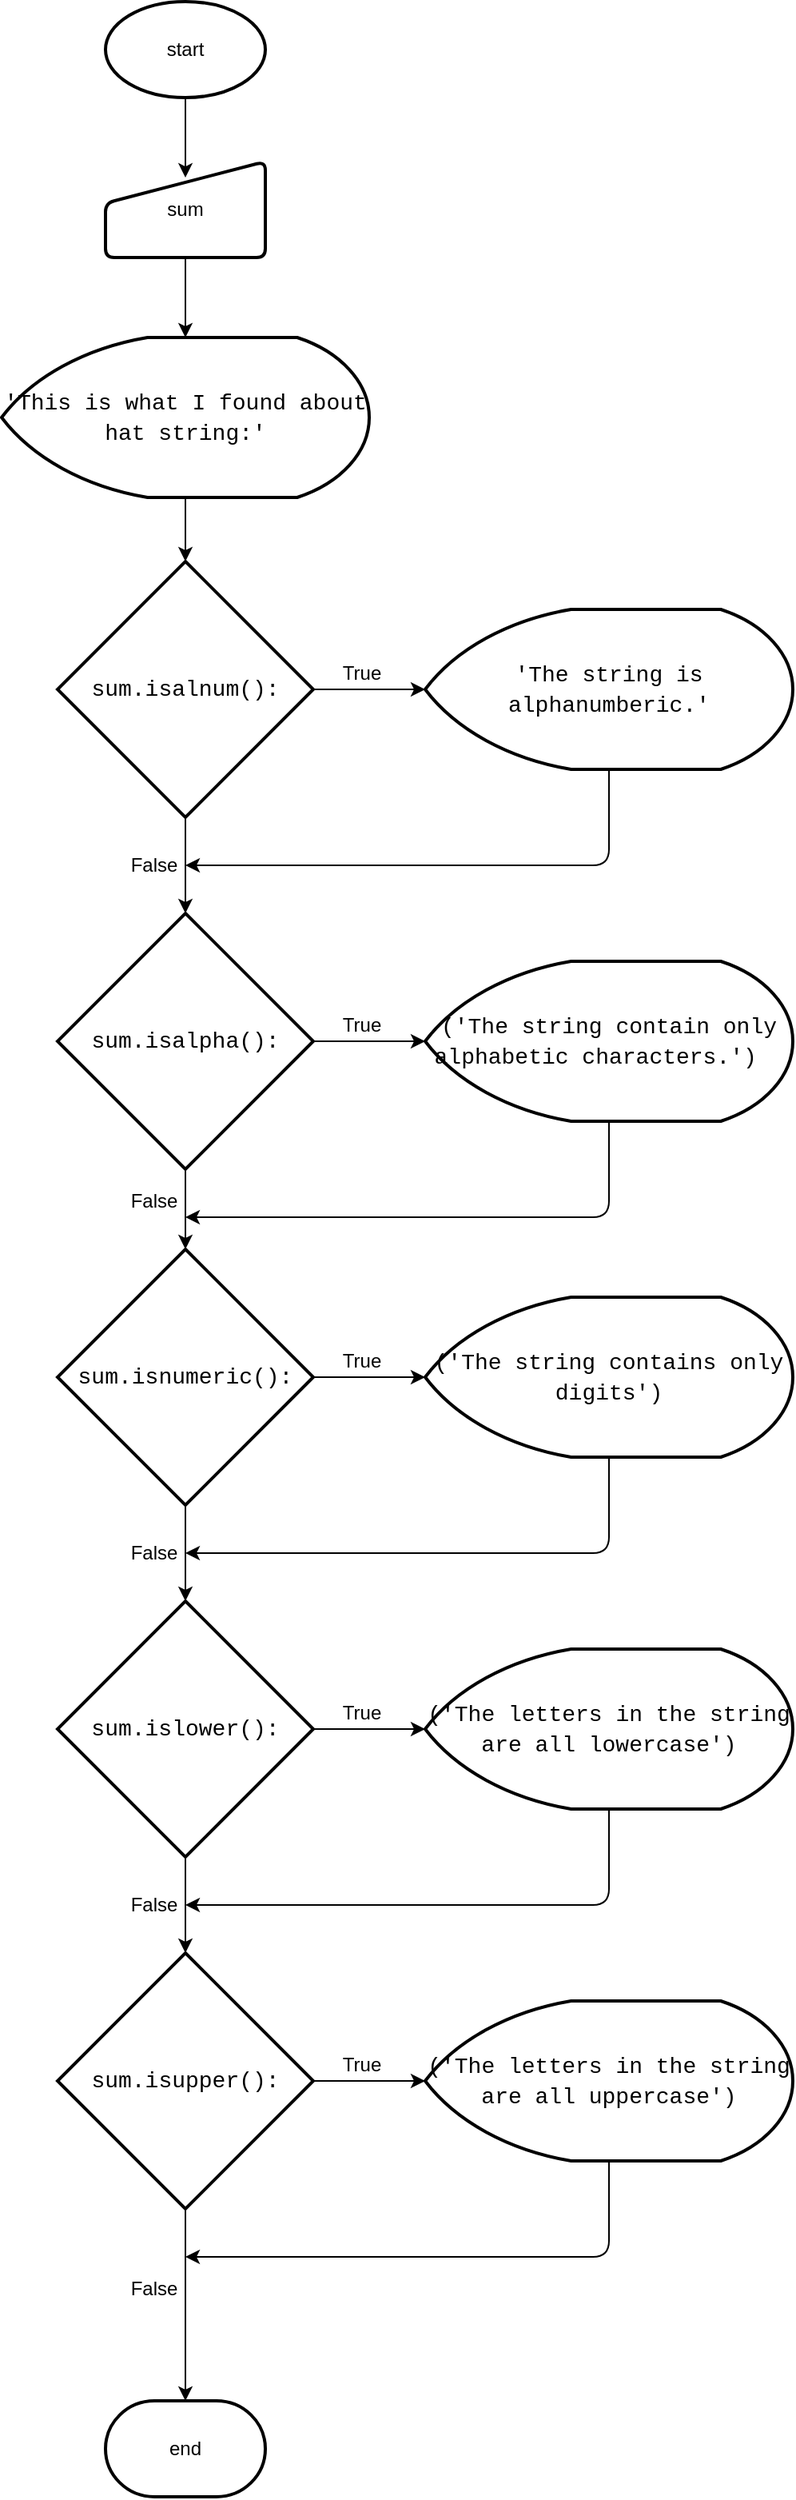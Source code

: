 <mxfile>
    <diagram id="s4Sa8HXjLEwfrEEL4X6e" name="Page-1">
        <mxGraphModel dx="1551" dy="1756" grid="1" gridSize="10" guides="1" tooltips="1" connect="1" arrows="1" fold="1" page="1" pageScale="1" pageWidth="850" pageHeight="1100" math="0" shadow="0">
            <root>
                <mxCell id="0"/>
                <mxCell id="1" parent="0"/>
                <mxCell id="28" style="edgeStyle=none;html=1;entryX=0.5;entryY=0.167;entryDx=0;entryDy=0;entryPerimeter=0;fontColor=default;" edge="1" parent="1" source="2" target="4">
                    <mxGeometry relative="1" as="geometry"/>
                </mxCell>
                <mxCell id="2" value="start" style="strokeWidth=2;html=1;shape=mxgraph.flowchart.start_1;whiteSpace=wrap;" vertex="1" parent="1">
                    <mxGeometry x="240" y="90" width="100" height="60" as="geometry"/>
                </mxCell>
                <mxCell id="3" value="end" style="strokeWidth=2;html=1;shape=mxgraph.flowchart.terminator;whiteSpace=wrap;" vertex="1" parent="1">
                    <mxGeometry x="240" y="1590" width="100" height="60" as="geometry"/>
                </mxCell>
                <mxCell id="29" style="edgeStyle=none;html=1;entryX=0.5;entryY=0;entryDx=0;entryDy=0;entryPerimeter=0;fontColor=default;" edge="1" parent="1" source="4" target="9">
                    <mxGeometry relative="1" as="geometry"/>
                </mxCell>
                <mxCell id="4" value="sum" style="html=1;strokeWidth=2;shape=manualInput;whiteSpace=wrap;rounded=1;size=26;arcSize=11;" vertex="1" parent="1">
                    <mxGeometry x="240" y="190" width="100" height="60" as="geometry"/>
                </mxCell>
                <mxCell id="27" style="edgeStyle=none;html=1;entryX=0.5;entryY=0;entryDx=0;entryDy=0;entryPerimeter=0;fontColor=default;" edge="1" parent="1" source="5" target="7">
                    <mxGeometry relative="1" as="geometry"/>
                </mxCell>
                <mxCell id="31" style="edgeStyle=none;html=1;entryX=0;entryY=0.5;entryDx=0;entryDy=0;entryPerimeter=0;fontColor=default;" edge="1" parent="1" source="5" target="6">
                    <mxGeometry relative="1" as="geometry"/>
                </mxCell>
                <mxCell id="5" value="&lt;div style=&quot;font-family: consolas, &amp;quot;courier new&amp;quot;, monospace; font-size: 14px; line-height: 19px;&quot;&gt;sum.isalnum():&lt;/div&gt;" style="strokeWidth=2;html=1;shape=mxgraph.flowchart.decision;whiteSpace=wrap;fillColor=default;fontColor=default;labelBackgroundColor=none;labelBorderColor=none;" vertex="1" parent="1">
                    <mxGeometry x="210" y="440" width="160" height="160" as="geometry"/>
                </mxCell>
                <mxCell id="38" style="edgeStyle=none;html=1;fontColor=default;" edge="1" parent="1" source="6">
                    <mxGeometry relative="1" as="geometry">
                        <mxPoint x="290" y="630" as="targetPoint"/>
                        <Array as="points">
                            <mxPoint x="555" y="630"/>
                        </Array>
                    </mxGeometry>
                </mxCell>
                <mxCell id="6" value="&lt;div style=&quot;font-family: consolas, &amp;quot;courier new&amp;quot;, monospace; font-size: 14px; line-height: 19px;&quot;&gt;&lt;span style=&quot;&quot;&gt;'The string is alphanumberic.'&lt;/span&gt;&lt;/div&gt;" style="strokeWidth=2;html=1;shape=mxgraph.flowchart.display;whiteSpace=wrap;labelBackgroundColor=none;fillColor=default;fontColor=default;labelBorderColor=none;" vertex="1" parent="1">
                    <mxGeometry x="440" y="470" width="230" height="100" as="geometry"/>
                </mxCell>
                <mxCell id="26" style="edgeStyle=none;html=1;entryX=0.5;entryY=0;entryDx=0;entryDy=0;entryPerimeter=0;fontColor=default;" edge="1" parent="1" source="7" target="15">
                    <mxGeometry relative="1" as="geometry"/>
                </mxCell>
                <mxCell id="32" style="edgeStyle=none;html=1;entryX=0;entryY=0.5;entryDx=0;entryDy=0;entryPerimeter=0;fontColor=default;" edge="1" parent="1" source="7" target="8">
                    <mxGeometry relative="1" as="geometry"/>
                </mxCell>
                <mxCell id="7" value="&lt;div style=&quot;font-family: consolas, &amp;quot;courier new&amp;quot;, monospace; font-size: 14px; line-height: 19px;&quot;&gt;&lt;div style=&quot;font-family: consolas, &amp;quot;courier new&amp;quot;, monospace; line-height: 19px;&quot;&gt;sum.isalpha():&lt;/div&gt;&lt;/div&gt;" style="strokeWidth=2;html=1;shape=mxgraph.flowchart.decision;whiteSpace=wrap;fillColor=default;fontColor=default;labelBackgroundColor=none;labelBorderColor=none;" vertex="1" parent="1">
                    <mxGeometry x="210" y="660" width="160" height="160" as="geometry"/>
                </mxCell>
                <mxCell id="37" style="edgeStyle=none;html=1;fontColor=default;" edge="1" parent="1" source="8">
                    <mxGeometry relative="1" as="geometry">
                        <mxPoint x="290" y="850" as="targetPoint"/>
                        <Array as="points">
                            <mxPoint x="555" y="850"/>
                        </Array>
                    </mxGeometry>
                </mxCell>
                <mxCell id="8" value="&lt;div style=&quot;font-family: consolas, &amp;quot;courier new&amp;quot;, monospace; font-size: 14px; line-height: 19px;&quot;&gt;(&lt;span style=&quot;&quot;&gt;'The string contain only alphabetic characters.'&lt;/span&gt;) &amp;nbsp; &lt;/div&gt;" style="strokeWidth=2;html=1;shape=mxgraph.flowchart.display;whiteSpace=wrap;labelBackgroundColor=none;fillColor=default;fontColor=default;labelBorderColor=none;" vertex="1" parent="1">
                    <mxGeometry x="440" y="690" width="230" height="100" as="geometry"/>
                </mxCell>
                <mxCell id="30" style="edgeStyle=none;html=1;entryX=0.5;entryY=0;entryDx=0;entryDy=0;entryPerimeter=0;fontColor=default;" edge="1" parent="1" source="9" target="5">
                    <mxGeometry relative="1" as="geometry"/>
                </mxCell>
                <mxCell id="9" value="&lt;div style=&quot;font-family: consolas, &amp;quot;courier new&amp;quot;, monospace; font-size: 14px; line-height: 19px;&quot;&gt;&lt;span style=&quot;&quot;&gt;'This is what I found about hat string:'&lt;/span&gt;&lt;/div&gt;" style="strokeWidth=2;html=1;shape=mxgraph.flowchart.display;whiteSpace=wrap;labelBackgroundColor=none;fillColor=default;fontColor=default;labelBorderColor=none;" vertex="1" parent="1">
                    <mxGeometry x="175" y="300" width="230" height="100" as="geometry"/>
                </mxCell>
                <mxCell id="25" style="edgeStyle=none;html=1;fontColor=default;" edge="1" parent="1" source="15" target="17">
                    <mxGeometry relative="1" as="geometry"/>
                </mxCell>
                <mxCell id="33" style="edgeStyle=none;html=1;entryX=0;entryY=0.5;entryDx=0;entryDy=0;entryPerimeter=0;fontColor=default;" edge="1" parent="1" source="15" target="16">
                    <mxGeometry relative="1" as="geometry"/>
                </mxCell>
                <mxCell id="15" value="&lt;div style=&quot;font-family: consolas, &amp;quot;courier new&amp;quot;, monospace; font-size: 14px; line-height: 19px;&quot;&gt;&lt;div style=&quot;font-family: consolas, &amp;quot;courier new&amp;quot;, monospace; line-height: 19px;&quot;&gt;sum.isnumeric():&lt;/div&gt;&lt;/div&gt;" style="strokeWidth=2;html=1;shape=mxgraph.flowchart.decision;whiteSpace=wrap;fillColor=default;fontColor=default;labelBackgroundColor=none;labelBorderColor=none;" vertex="1" parent="1">
                    <mxGeometry x="210" y="870" width="160" height="160" as="geometry"/>
                </mxCell>
                <mxCell id="36" style="edgeStyle=none;html=1;fontColor=default;" edge="1" parent="1" source="16">
                    <mxGeometry relative="1" as="geometry">
                        <mxPoint x="290" y="1060" as="targetPoint"/>
                        <Array as="points">
                            <mxPoint x="555" y="1060"/>
                        </Array>
                    </mxGeometry>
                </mxCell>
                <mxCell id="16" value="&lt;div style=&quot;font-family: consolas, &amp;quot;courier new&amp;quot;, monospace; font-size: 14px; line-height: 19px;&quot;&gt;(&lt;span style=&quot;&quot;&gt;'The string contains only digits'&lt;/span&gt;)&lt;/div&gt;" style="strokeWidth=2;html=1;shape=mxgraph.flowchart.display;whiteSpace=wrap;labelBackgroundColor=none;fillColor=default;fontColor=default;labelBorderColor=none;" vertex="1" parent="1">
                    <mxGeometry x="440" y="900" width="230" height="100" as="geometry"/>
                </mxCell>
                <mxCell id="24" style="edgeStyle=none;html=1;entryX=0.5;entryY=0;entryDx=0;entryDy=0;entryPerimeter=0;fontColor=default;" edge="1" parent="1" source="17" target="19">
                    <mxGeometry relative="1" as="geometry"/>
                </mxCell>
                <mxCell id="34" style="edgeStyle=none;html=1;entryX=0;entryY=0.5;entryDx=0;entryDy=0;entryPerimeter=0;fontColor=default;" edge="1" parent="1" source="17" target="18">
                    <mxGeometry relative="1" as="geometry"/>
                </mxCell>
                <mxCell id="17" value="&lt;div style=&quot;font-family: consolas, &amp;quot;courier new&amp;quot;, monospace; font-size: 14px; line-height: 19px;&quot;&gt;&lt;div style=&quot;font-family: consolas, &amp;quot;courier new&amp;quot;, monospace; line-height: 19px;&quot;&gt;&lt;div style=&quot;font-family: &amp;quot;consolas&amp;quot; , &amp;quot;courier new&amp;quot; , monospace ; line-height: 19px&quot;&gt;&lt;div style=&quot;font-family: &amp;quot;consolas&amp;quot; , &amp;quot;courier new&amp;quot; , monospace ; line-height: 19px&quot;&gt;sum.&lt;span style=&quot;font-family: &amp;quot;consolas&amp;quot; , &amp;quot;courier new&amp;quot; , monospace&quot;&gt;islower&lt;/span&gt;():&lt;br&gt;&lt;/div&gt;&lt;/div&gt;&lt;/div&gt;&lt;/div&gt;" style="strokeWidth=2;html=1;shape=mxgraph.flowchart.decision;whiteSpace=wrap;fillColor=default;fontColor=default;labelBackgroundColor=none;labelBorderColor=none;" vertex="1" parent="1">
                    <mxGeometry x="210" y="1090" width="160" height="160" as="geometry"/>
                </mxCell>
                <mxCell id="35" style="edgeStyle=none;html=1;fontColor=default;" edge="1" parent="1" source="18">
                    <mxGeometry relative="1" as="geometry">
                        <mxPoint x="290" y="1280" as="targetPoint"/>
                        <Array as="points">
                            <mxPoint x="555" y="1280"/>
                        </Array>
                    </mxGeometry>
                </mxCell>
                <mxCell id="18" value="&lt;div style=&quot;font-family: consolas, &amp;quot;courier new&amp;quot;, monospace; font-size: 14px; line-height: 19px;&quot;&gt;(&lt;span style=&quot;&quot;&gt;'The letters in the string are all lowercase'&lt;/span&gt;)&lt;/div&gt;" style="strokeWidth=2;html=1;shape=mxgraph.flowchart.display;whiteSpace=wrap;labelBackgroundColor=none;fillColor=default;fontColor=default;labelBorderColor=none;" vertex="1" parent="1">
                    <mxGeometry x="440" y="1120" width="230" height="100" as="geometry"/>
                </mxCell>
                <mxCell id="21" style="edgeStyle=none;html=1;entryX=0.5;entryY=0;entryDx=0;entryDy=0;entryPerimeter=0;fontColor=default;" edge="1" parent="1" source="19" target="3">
                    <mxGeometry relative="1" as="geometry"/>
                </mxCell>
                <mxCell id="23" style="edgeStyle=none;html=1;fontColor=default;" edge="1" parent="1" source="19" target="20">
                    <mxGeometry relative="1" as="geometry"/>
                </mxCell>
                <mxCell id="19" value="&lt;div style=&quot;font-family: consolas, &amp;quot;courier new&amp;quot;, monospace; font-size: 14px; line-height: 19px;&quot;&gt;&lt;div style=&quot;font-family: consolas, &amp;quot;courier new&amp;quot;, monospace; line-height: 19px;&quot;&gt;&lt;div style=&quot;font-family: &amp;quot;consolas&amp;quot; , &amp;quot;courier new&amp;quot; , monospace ; line-height: 19px&quot;&gt;&lt;div style=&quot;font-family: &amp;quot;consolas&amp;quot; , &amp;quot;courier new&amp;quot; , monospace ; line-height: 19px&quot;&gt;sum.isupper():&lt;/div&gt;&lt;/div&gt;&lt;/div&gt;&lt;/div&gt;" style="strokeWidth=2;html=1;shape=mxgraph.flowchart.decision;whiteSpace=wrap;fillColor=default;fontColor=default;labelBackgroundColor=none;labelBorderColor=none;" vertex="1" parent="1">
                    <mxGeometry x="210" y="1310" width="160" height="160" as="geometry"/>
                </mxCell>
                <mxCell id="22" style="edgeStyle=none;html=1;fontColor=default;" edge="1" parent="1" source="20">
                    <mxGeometry relative="1" as="geometry">
                        <mxPoint x="290" y="1500" as="targetPoint"/>
                        <Array as="points">
                            <mxPoint x="555" y="1500"/>
                        </Array>
                    </mxGeometry>
                </mxCell>
                <mxCell id="20" value="&lt;div style=&quot;font-family: consolas, &amp;quot;courier new&amp;quot;, monospace; font-size: 14px; line-height: 19px;&quot;&gt;&lt;div style=&quot;font-family: &amp;quot;consolas&amp;quot; , &amp;quot;courier new&amp;quot; , monospace ; line-height: 19px&quot;&gt;(&lt;span style=&quot;&quot;&gt;'The letters in the string are all uppercase'&lt;/span&gt;)&lt;/div&gt;&lt;/div&gt;" style="strokeWidth=2;html=1;shape=mxgraph.flowchart.display;whiteSpace=wrap;labelBackgroundColor=none;fillColor=default;fontColor=default;labelBorderColor=none;" vertex="1" parent="1">
                    <mxGeometry x="440" y="1340" width="230" height="100" as="geometry"/>
                </mxCell>
                <mxCell id="39" value="False" style="text;html=1;align=center;verticalAlign=middle;resizable=0;points=[];autosize=1;strokeColor=none;fillColor=none;fontColor=default;" vertex="1" parent="1">
                    <mxGeometry x="250" y="620" width="40" height="20" as="geometry"/>
                </mxCell>
                <mxCell id="44" value="True" style="text;html=1;align=center;verticalAlign=middle;resizable=0;points=[];autosize=1;strokeColor=none;fillColor=none;fontColor=default;" vertex="1" parent="1">
                    <mxGeometry x="380" y="1370" width="40" height="20" as="geometry"/>
                </mxCell>
                <mxCell id="45" value="True" style="text;html=1;align=center;verticalAlign=middle;resizable=0;points=[];autosize=1;strokeColor=none;fillColor=none;fontColor=default;" vertex="1" parent="1">
                    <mxGeometry x="380" y="1150" width="40" height="20" as="geometry"/>
                </mxCell>
                <mxCell id="46" value="True" style="text;html=1;align=center;verticalAlign=middle;resizable=0;points=[];autosize=1;strokeColor=none;fillColor=none;fontColor=default;" vertex="1" parent="1">
                    <mxGeometry x="380" y="930" width="40" height="20" as="geometry"/>
                </mxCell>
                <mxCell id="47" value="True" style="text;html=1;align=center;verticalAlign=middle;resizable=0;points=[];autosize=1;strokeColor=none;fillColor=none;fontColor=default;" vertex="1" parent="1">
                    <mxGeometry x="380" y="720" width="40" height="20" as="geometry"/>
                </mxCell>
                <mxCell id="48" value="True" style="text;html=1;align=center;verticalAlign=middle;resizable=0;points=[];autosize=1;strokeColor=none;fillColor=none;fontColor=default;" vertex="1" parent="1">
                    <mxGeometry x="380" y="500" width="40" height="20" as="geometry"/>
                </mxCell>
                <mxCell id="49" value="False" style="text;html=1;align=center;verticalAlign=middle;resizable=0;points=[];autosize=1;strokeColor=none;fillColor=none;fontColor=default;" vertex="1" parent="1">
                    <mxGeometry x="250" y="830" width="40" height="20" as="geometry"/>
                </mxCell>
                <mxCell id="50" value="False" style="text;html=1;align=center;verticalAlign=middle;resizable=0;points=[];autosize=1;strokeColor=none;fillColor=none;fontColor=default;" vertex="1" parent="1">
                    <mxGeometry x="250" y="1050" width="40" height="20" as="geometry"/>
                </mxCell>
                <mxCell id="51" value="False" style="text;html=1;align=center;verticalAlign=middle;resizable=0;points=[];autosize=1;strokeColor=none;fillColor=none;fontColor=default;" vertex="1" parent="1">
                    <mxGeometry x="250" y="1270" width="40" height="20" as="geometry"/>
                </mxCell>
                <mxCell id="52" value="False" style="text;html=1;align=center;verticalAlign=middle;resizable=0;points=[];autosize=1;strokeColor=none;fillColor=none;fontColor=default;" vertex="1" parent="1">
                    <mxGeometry x="250" y="1510" width="40" height="20" as="geometry"/>
                </mxCell>
            </root>
        </mxGraphModel>
    </diagram>
</mxfile>